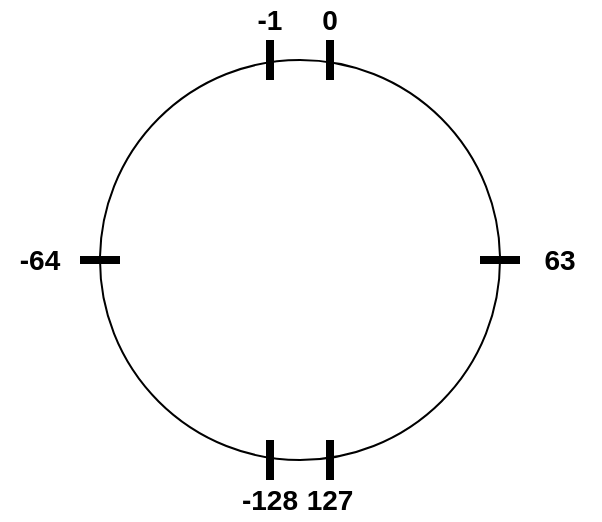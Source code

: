 <mxfile version="20.2.7" type="github">
  <diagram id="U7w3jC6lCQdBwr4YhOEJ" name="第 1 页">
    <mxGraphModel dx="782" dy="474" grid="1" gridSize="10" guides="1" tooltips="1" connect="1" arrows="1" fold="1" page="1" pageScale="1" pageWidth="827" pageHeight="1169" math="0" shadow="0">
      <root>
        <mxCell id="0" />
        <mxCell id="1" parent="0" />
        <mxCell id="xpR3RBR38ZASa95FE2hc-2" value="" style="ellipse;whiteSpace=wrap;html=1;aspect=fixed;container=0;" vertex="1" parent="1">
          <mxGeometry x="260" y="200" width="200" height="200" as="geometry" />
        </mxCell>
        <mxCell id="xpR3RBR38ZASa95FE2hc-9" value="" style="line;strokeWidth=4;html=1;perimeter=backbonePerimeter;points=[];outlineConnect=0;" vertex="1" parent="1">
          <mxGeometry x="450" y="295" width="20" height="10" as="geometry" />
        </mxCell>
        <mxCell id="xpR3RBR38ZASa95FE2hc-10" value="" style="line;strokeWidth=4;html=1;perimeter=backbonePerimeter;points=[];outlineConnect=0;" vertex="1" parent="1">
          <mxGeometry x="250" y="295" width="20" height="10" as="geometry" />
        </mxCell>
        <mxCell id="xpR3RBR38ZASa95FE2hc-11" value="" style="line;strokeWidth=4;direction=south;html=1;perimeter=backbonePerimeter;points=[];outlineConnect=0;" vertex="1" parent="1">
          <mxGeometry x="340" y="190" width="10" height="20" as="geometry" />
        </mxCell>
        <mxCell id="xpR3RBR38ZASa95FE2hc-12" value="" style="line;strokeWidth=4;direction=south;html=1;perimeter=backbonePerimeter;points=[];outlineConnect=0;" vertex="1" parent="1">
          <mxGeometry x="370" y="190" width="10" height="20" as="geometry" />
        </mxCell>
        <mxCell id="xpR3RBR38ZASa95FE2hc-13" value="" style="line;strokeWidth=4;direction=south;html=1;perimeter=backbonePerimeter;points=[];outlineConnect=0;" vertex="1" parent="1">
          <mxGeometry x="340" y="390" width="10" height="20" as="geometry" />
        </mxCell>
        <mxCell id="xpR3RBR38ZASa95FE2hc-14" value="" style="line;strokeWidth=4;direction=south;html=1;perimeter=backbonePerimeter;points=[];outlineConnect=0;" vertex="1" parent="1">
          <mxGeometry x="370" y="390" width="10" height="20" as="geometry" />
        </mxCell>
        <mxCell id="xpR3RBR38ZASa95FE2hc-15" value="-1" style="text;html=1;strokeColor=none;fillColor=none;align=center;verticalAlign=middle;whiteSpace=wrap;rounded=0;fontStyle=1;fontSize=14;" vertex="1" parent="1">
          <mxGeometry x="325" y="170" width="40" height="20" as="geometry" />
        </mxCell>
        <mxCell id="xpR3RBR38ZASa95FE2hc-16" value="0" style="text;html=1;strokeColor=none;fillColor=none;align=center;verticalAlign=middle;whiteSpace=wrap;rounded=0;fontStyle=1;fontSize=14;" vertex="1" parent="1">
          <mxGeometry x="355" y="170" width="40" height="20" as="geometry" />
        </mxCell>
        <mxCell id="xpR3RBR38ZASa95FE2hc-17" value="63" style="text;html=1;strokeColor=none;fillColor=none;align=center;verticalAlign=middle;whiteSpace=wrap;rounded=0;fontStyle=1;fontSize=14;" vertex="1" parent="1">
          <mxGeometry x="470" y="290" width="40" height="20" as="geometry" />
        </mxCell>
        <mxCell id="xpR3RBR38ZASa95FE2hc-18" value="127" style="text;html=1;strokeColor=none;fillColor=none;align=center;verticalAlign=middle;whiteSpace=wrap;rounded=0;fontStyle=1;fontSize=14;" vertex="1" parent="1">
          <mxGeometry x="355" y="410" width="40" height="20" as="geometry" />
        </mxCell>
        <mxCell id="xpR3RBR38ZASa95FE2hc-19" value="-128" style="text;html=1;strokeColor=none;fillColor=none;align=center;verticalAlign=middle;whiteSpace=wrap;rounded=0;fontStyle=1;fontSize=14;" vertex="1" parent="1">
          <mxGeometry x="325" y="410" width="40" height="20" as="geometry" />
        </mxCell>
        <mxCell id="xpR3RBR38ZASa95FE2hc-21" value="-64" style="text;html=1;strokeColor=none;fillColor=none;align=center;verticalAlign=middle;whiteSpace=wrap;rounded=0;fontStyle=1;fontSize=14;" vertex="1" parent="1">
          <mxGeometry x="210" y="290" width="40" height="20" as="geometry" />
        </mxCell>
      </root>
    </mxGraphModel>
  </diagram>
</mxfile>
